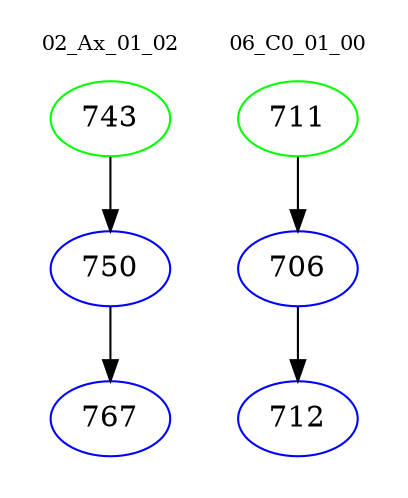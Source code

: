 digraph{
subgraph cluster_0 {
color = white
label = "02_Ax_01_02";
fontsize=10;
T0_743 [label="743", color="green"]
T0_743 -> T0_750 [color="black"]
T0_750 [label="750", color="blue"]
T0_750 -> T0_767 [color="black"]
T0_767 [label="767", color="blue"]
}
subgraph cluster_1 {
color = white
label = "06_C0_01_00";
fontsize=10;
T1_711 [label="711", color="green"]
T1_711 -> T1_706 [color="black"]
T1_706 [label="706", color="blue"]
T1_706 -> T1_712 [color="black"]
T1_712 [label="712", color="blue"]
}
}
